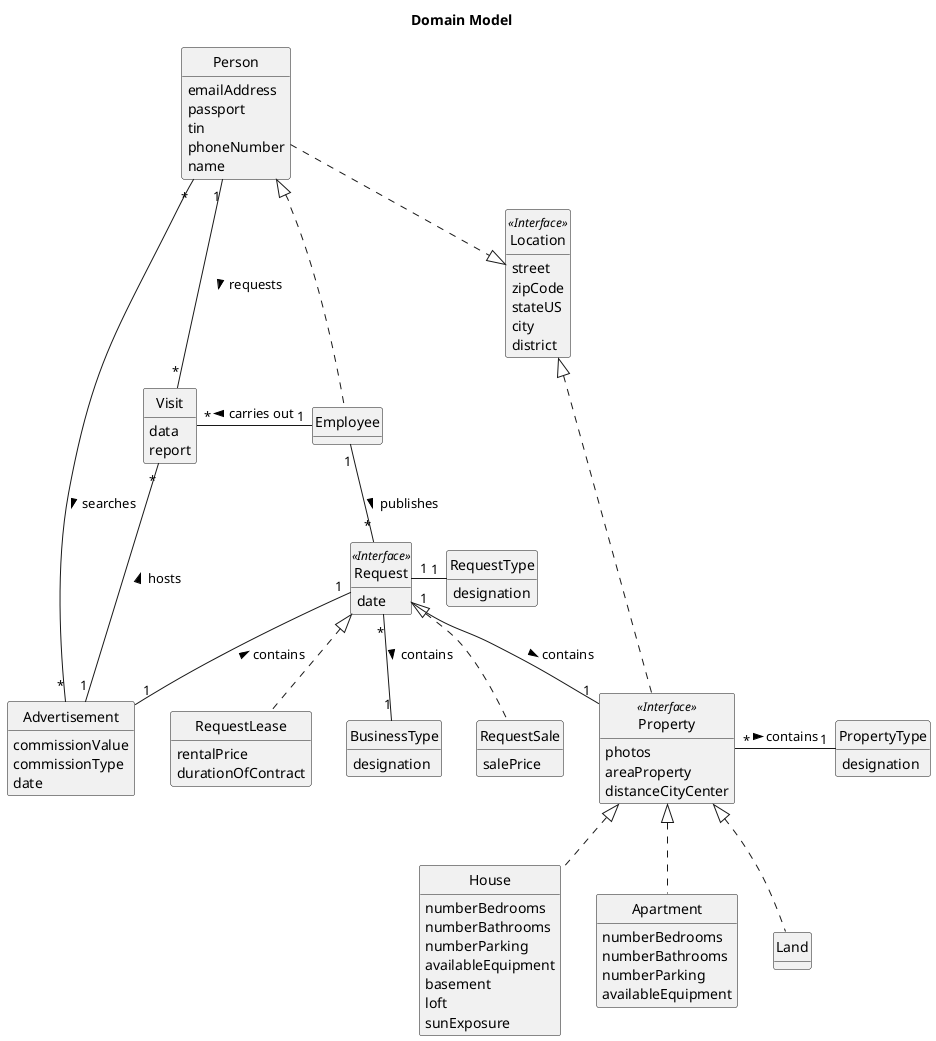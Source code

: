 @startuml
skinparam monochrome true
skinparam packageStyle rectangle
skinparam shadowing false

'left to right direction

skinparam classAttributeIconSize 0

hide circle
hide methods

'016 - Agent respond to a booking request for a visit.

title Domain Model

class Person{
    emailAddress
    passport
    tin
    phoneNumber
    name
}

class Property <<Interface>>{
    photos
    areaProperty
    distanceCityCenter
}

class House {
    numberBedrooms
    numberBathrooms
    numberParking
    availableEquipment
    basement
    loft
    sunExposure
}

class Apartment{
    numberBedrooms
    numberBathrooms
    numberParking
    availableEquipment
}

class Land{}

class Advertisement {
    commissionValue
    commissionType
    date
}

class PropertyType{
    designation
}


class Location <<Interface>>{
    street
    zipCode
    stateUS
    city
    district
}

class Request <<Interface>>{
    date
}

class RequestSale{
    salePrice
}

class RequestLease{
    rentalPrice
    durationOfContract
}

class RequestType {
    designation
}

class BusinessType{
    designation
}

class Visit{
    data
    report
}

class Employee{
}

Person <|.. Employee
Person "1" -- "*" Visit: requests >
Person "*" -- "*" Advertisement: searches >

Employee "1" -left- "*" Visit:  carries out >
Employee "1" -- "*" Request: publishes >

Location <|.left. Person
Location <|.. Property

Property <|.. House
Property <|.. Land
Property <|.. Apartment
Property "*" -right- "1" PropertyType: contains >

Advertisement "1" -- "*" Visit: hosts >

Request "*" -- "1" BusinessType: contains >
Request "1" -- "1" Property: contains >
Request "1" -- "1" Advertisement:contains <
Request "1" -right- "1" RequestType
Request <|.. RequestSale
Request <|.. RequestLease

@enduml